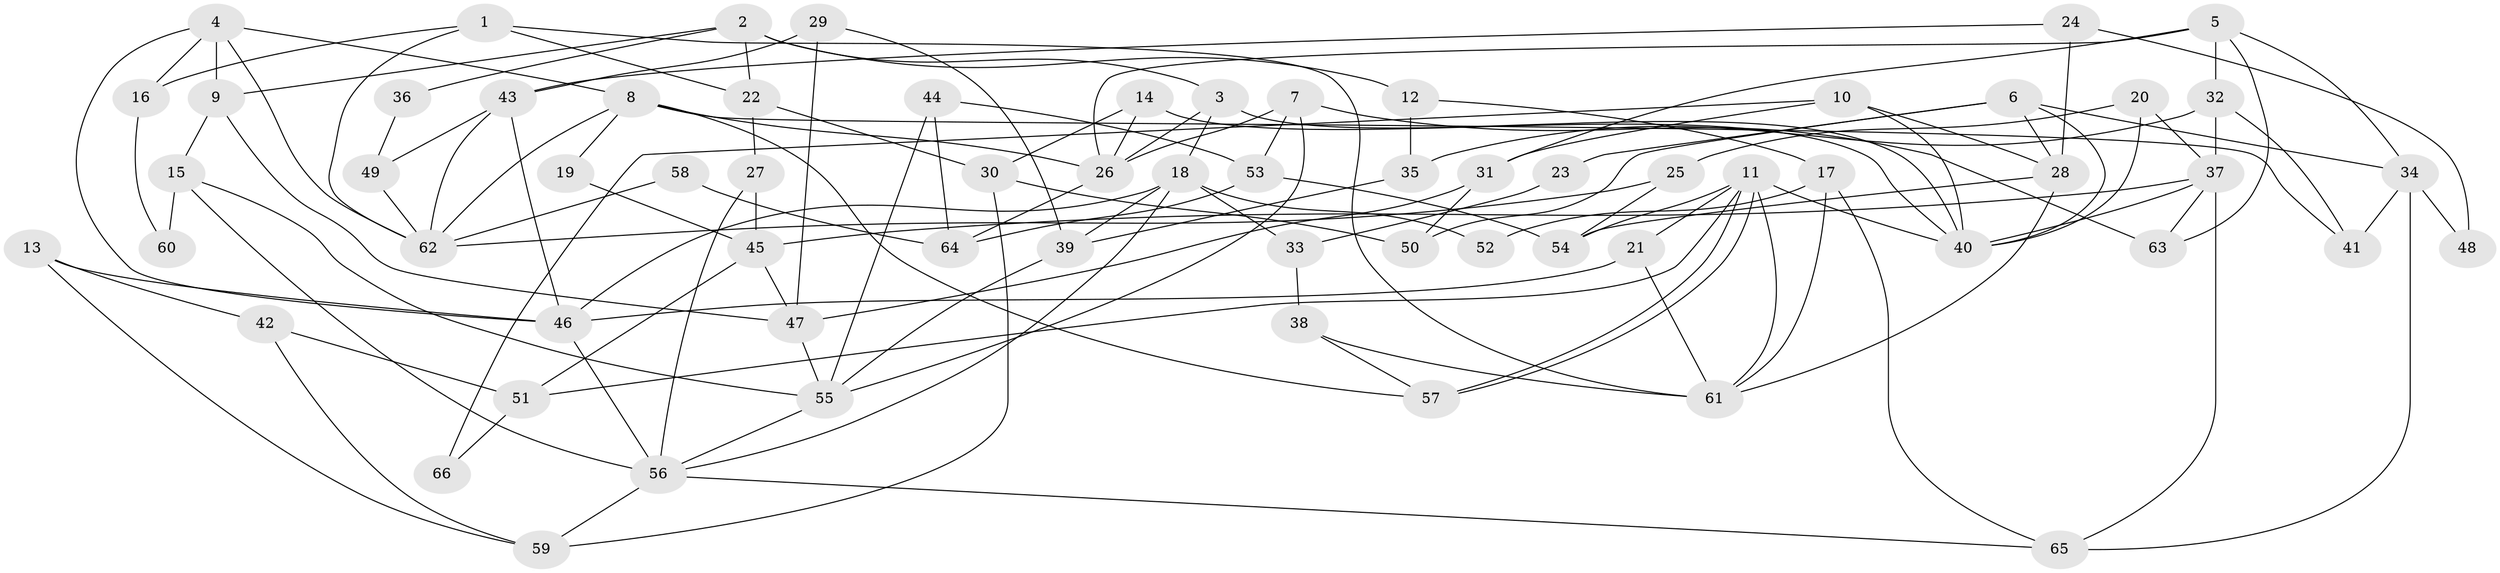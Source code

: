 // Generated by graph-tools (version 1.1) at 2025/52/03/09/25 04:52:00]
// undirected, 66 vertices, 132 edges
graph export_dot {
graph [start="1"]
  node [color=gray90,style=filled];
  1;
  2;
  3;
  4;
  5;
  6;
  7;
  8;
  9;
  10;
  11;
  12;
  13;
  14;
  15;
  16;
  17;
  18;
  19;
  20;
  21;
  22;
  23;
  24;
  25;
  26;
  27;
  28;
  29;
  30;
  31;
  32;
  33;
  34;
  35;
  36;
  37;
  38;
  39;
  40;
  41;
  42;
  43;
  44;
  45;
  46;
  47;
  48;
  49;
  50;
  51;
  52;
  53;
  54;
  55;
  56;
  57;
  58;
  59;
  60;
  61;
  62;
  63;
  64;
  65;
  66;
  1 -- 62;
  1 -- 61;
  1 -- 16;
  1 -- 22;
  2 -- 22;
  2 -- 12;
  2 -- 3;
  2 -- 9;
  2 -- 36;
  3 -- 18;
  3 -- 26;
  3 -- 40;
  4 -- 8;
  4 -- 9;
  4 -- 16;
  4 -- 46;
  4 -- 62;
  5 -- 26;
  5 -- 34;
  5 -- 31;
  5 -- 32;
  5 -- 63;
  6 -- 40;
  6 -- 34;
  6 -- 23;
  6 -- 28;
  6 -- 50;
  7 -- 26;
  7 -- 55;
  7 -- 53;
  7 -- 63;
  8 -- 26;
  8 -- 62;
  8 -- 19;
  8 -- 41;
  8 -- 57;
  9 -- 47;
  9 -- 15;
  10 -- 28;
  10 -- 40;
  10 -- 31;
  10 -- 66;
  11 -- 57;
  11 -- 57;
  11 -- 61;
  11 -- 21;
  11 -- 40;
  11 -- 51;
  11 -- 54;
  12 -- 35;
  12 -- 17;
  13 -- 42;
  13 -- 46;
  13 -- 59;
  14 -- 40;
  14 -- 30;
  14 -- 26;
  15 -- 55;
  15 -- 56;
  15 -- 60;
  16 -- 60;
  17 -- 61;
  17 -- 65;
  17 -- 52;
  18 -- 39;
  18 -- 46;
  18 -- 33;
  18 -- 52;
  18 -- 56;
  19 -- 45;
  20 -- 40;
  20 -- 37;
  20 -- 25;
  21 -- 46;
  21 -- 61;
  22 -- 30;
  22 -- 27;
  23 -- 33;
  24 -- 28;
  24 -- 43;
  24 -- 48;
  25 -- 54;
  25 -- 62;
  26 -- 64;
  27 -- 56;
  27 -- 45;
  28 -- 54;
  28 -- 61;
  29 -- 47;
  29 -- 43;
  29 -- 39;
  30 -- 50;
  30 -- 59;
  31 -- 47;
  31 -- 50;
  32 -- 37;
  32 -- 35;
  32 -- 41;
  33 -- 38;
  34 -- 65;
  34 -- 41;
  34 -- 48;
  35 -- 39;
  36 -- 49;
  37 -- 63;
  37 -- 40;
  37 -- 45;
  37 -- 65;
  38 -- 57;
  38 -- 61;
  39 -- 55;
  42 -- 59;
  42 -- 51;
  43 -- 46;
  43 -- 62;
  43 -- 49;
  44 -- 55;
  44 -- 64;
  44 -- 53;
  45 -- 47;
  45 -- 51;
  46 -- 56;
  47 -- 55;
  49 -- 62;
  51 -- 66;
  53 -- 54;
  53 -- 64;
  55 -- 56;
  56 -- 59;
  56 -- 65;
  58 -- 64;
  58 -- 62;
}
